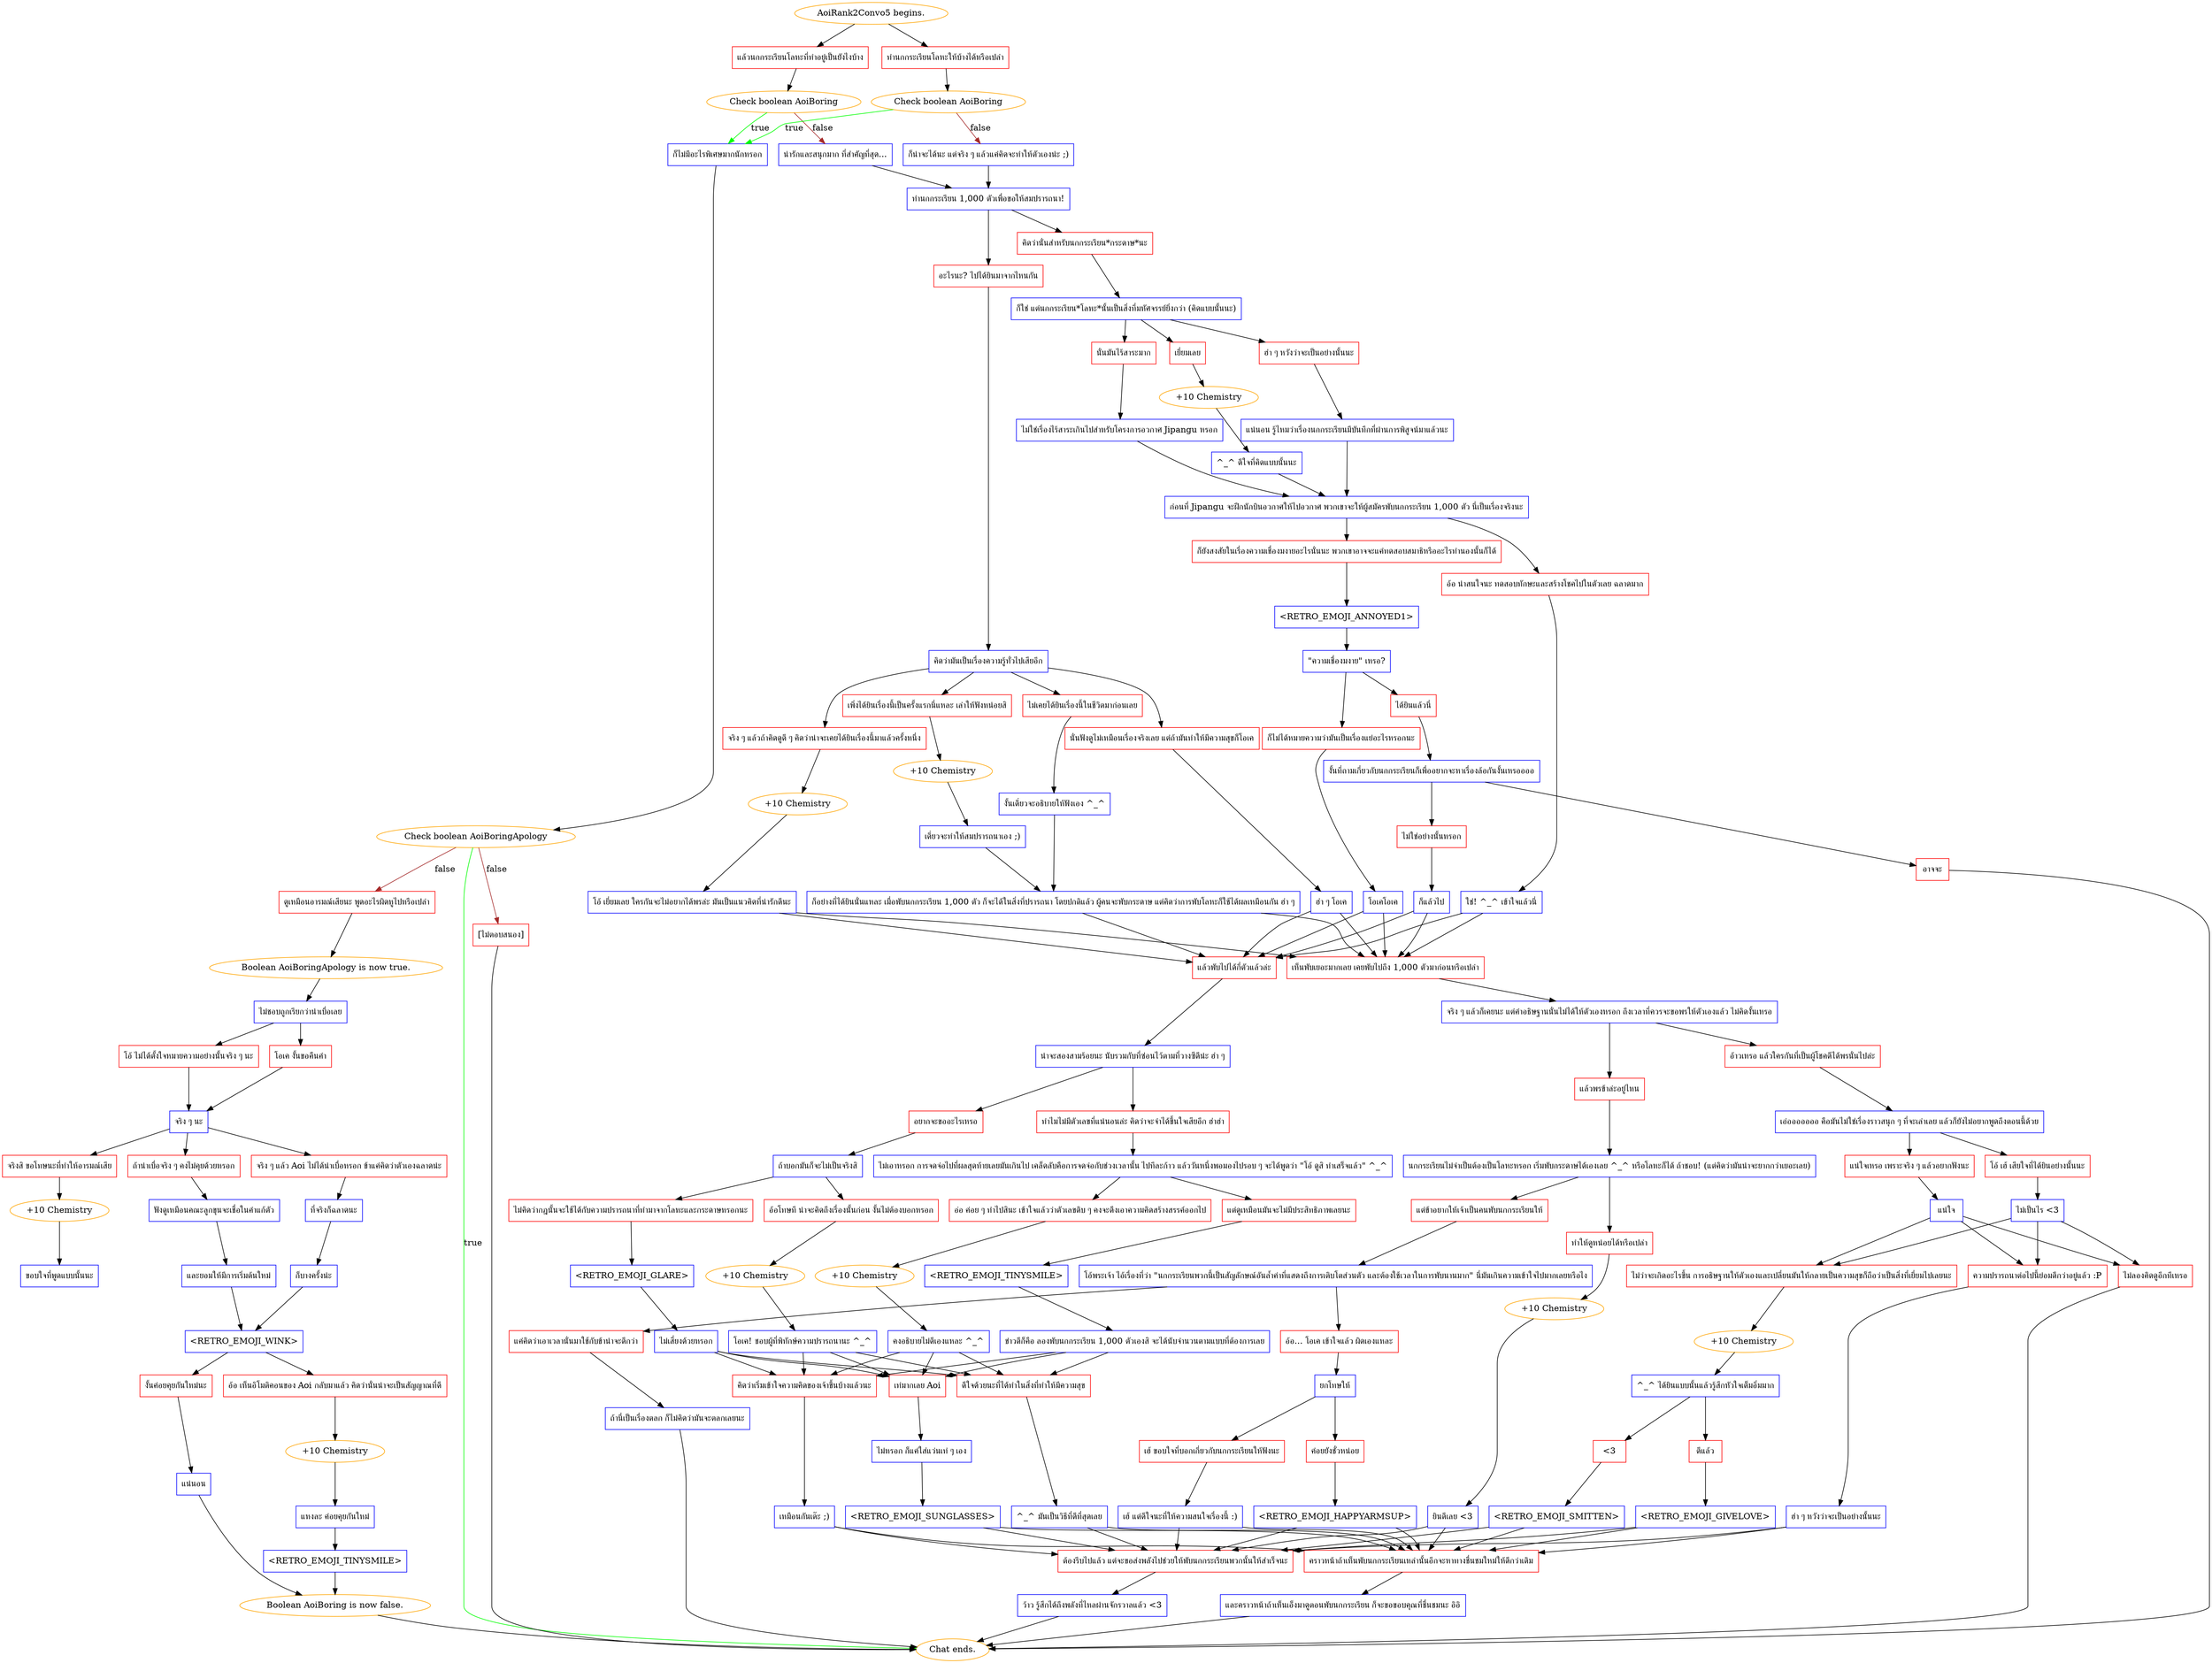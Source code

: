 digraph {
	"AoiRank2Convo5 begins." [color=orange];
		"AoiRank2Convo5 begins." -> j4195126198;
		"AoiRank2Convo5 begins." -> j2100498013;
	j4195126198 [label="แล้วนกกระเรียนโลหะที่ทำอยู่เป็นยังไงบ้าง",shape=box,color=red];
		j4195126198 -> j2372451672;
	j2100498013 [label="ทำนกกระเรียนโลหะให้บ้างได้หรือเปล่า",shape=box,color=red];
		j2100498013 -> j1999737066;
	j2372451672 [label="Check boolean AoiBoring",color=orange];
		j2372451672 -> j3344230972 [label=true,color=green];
		j2372451672 -> j1391818771 [label=false,color=brown];
	j1999737066 [label="Check boolean AoiBoring",color=orange];
		j1999737066 -> j3344230972 [label=true,color=green];
		j1999737066 -> j1902249172 [label=false,color=brown];
	j3344230972 [label="ก็ไม่มีอะไรพิเศษมากนักหรอก",shape=box,color=blue];
		j3344230972 -> j1233631701;
	j1391818771 [label="น่ารักและสนุกมาก ที่สำคัญที่สุด...",shape=box,color=blue];
		j1391818771 -> j1616971929;
	j1902249172 [label="ก็น่าจะได้นะ แต่จริง ๆ แล้วแค่คิดจะทำให้ตัวเองน่ะ ;)",shape=box,color=blue];
		j1902249172 -> j1616971929;
	j1233631701 [label="Check boolean AoiBoringApology",color=orange];
		j1233631701 -> "Chat ends." [label=true,color=green];
		j1233631701 -> j659098111 [label=false,color=brown];
		j1233631701 -> j186718899 [label=false,color=brown];
	j1616971929 [label="ทำนกกระเรียน 1,000 ตัวเพื่อขอให้สมปรารถนา!",shape=box,color=blue];
		j1616971929 -> j3115306257;
		j1616971929 -> j3832147335;
	"Chat ends." [color=orange];
	j659098111 [label="ดูเหมือนอารมณ์เสียนะ พูดอะไรผิดหูไปหรือเปล่า",shape=box,color=red];
		j659098111 -> j2028645992;
	j186718899 [label="[ไม่ตอบสนอง]",shape=box,color=red];
		j186718899 -> "Chat ends.";
	j3115306257 [label="คิดว่านั่นสำหรับนกกระเรียน*กระดาษ*นะ",shape=box,color=red];
		j3115306257 -> j1078029778;
	j3832147335 [label="อะไรนะ? ไปได้ยินมาจากไหนกัน",shape=box,color=red];
		j3832147335 -> j2679922932;
	j2028645992 [label="Boolean AoiBoringApology is now true.",color=orange];
		j2028645992 -> j2941217486;
	j1078029778 [label="ก็ใช่ แต่นกกระเรียน*โลหะ*นั้นเป็นสิ่งที่มหัศจรรย์ยิ่งกว่า (คิดแบบนั้นนะ)",shape=box,color=blue];
		j1078029778 -> j1913282669;
		j1078029778 -> j2829852609;
		j1078029778 -> j2955217130;
	j2679922932 [label="คิดว่ามันเป็นเรื่องความรู้ทั่วไปเสียอีก",shape=box,color=blue];
		j2679922932 -> j1208980076;
		j2679922932 -> j2708272002;
		j2679922932 -> j2575882763;
		j2679922932 -> j1701388126;
	j2941217486 [label="ไม่ชอบถูกเรียกว่าน่าเบื่อเลย",shape=box,color=blue];
		j2941217486 -> j3618549605;
		j2941217486 -> j1473140589;
	j1913282669 [label="ฮ่า ๆ หวังว่าจะเป็นอย่างนั้นนะ",shape=box,color=red];
		j1913282669 -> j3148791442;
	j2829852609 [label="เยี่ยมเลย",shape=box,color=red];
		j2829852609 -> j1236585723;
	j2955217130 [label="นั่นมันไร้สาระมาก",shape=box,color=red];
		j2955217130 -> j1738882678;
	j1208980076 [label="ไม่เคยได้ยินเรื่องนี้ในชีวิตมาก่อนเลย",shape=box,color=red];
		j1208980076 -> j2895280001;
	j2708272002 [label="เพิ่งได้ยินเรื่องนี้เป็นครั้งแรกนี่แหละ เล่าให้ฟังหน่อยสิ",shape=box,color=red];
		j2708272002 -> j1799427421;
	j2575882763 [label="จริง ๆ แล้วถ้าคิดดูดี ๆ คิดว่าน่าจะเคยได้ยินเรื่องนี้มาแล้วครั้งหนึ่ง",shape=box,color=red];
		j2575882763 -> j3066739073;
	j1701388126 [label="นั่นฟังดูไม่เหมือนเรื่องจริงเลย แต่ถ้ามันทำให้มีความสุขก็โอเค",shape=box,color=red];
		j1701388126 -> j4232017424;
	j3618549605 [label="โอ้ ไม่ได้ตั้งใจหมายความอย่างนั้นจริง ๆ นะ",shape=box,color=red];
		j3618549605 -> j2558644085;
	j1473140589 [label="โอเค งั้นขอคืนคำ",shape=box,color=red];
		j1473140589 -> j2558644085;
	j3148791442 [label="แน่นอน รู้ไหมว่าเรื่องนกกระเรียนมีบันทึกที่ผ่านการพิสูจน์มาแล้วนะ",shape=box,color=blue];
		j3148791442 -> j1309543267;
	j1236585723 [label="+10 Chemistry",color=orange];
		j1236585723 -> j3730072339;
	j1738882678 [label="ไม่ใช่เรื่องไร้สาระเกินไปสำหรับโครงการอวกาศ Jipangu หรอก",shape=box,color=blue];
		j1738882678 -> j1309543267;
	j2895280001 [label="งั้นเดี๋ยวจะอธิบายให้ฟังเอง ^_^",shape=box,color=blue];
		j2895280001 -> j3321896550;
	j1799427421 [label="+10 Chemistry",color=orange];
		j1799427421 -> j961431945;
	j3066739073 [label="+10 Chemistry",color=orange];
		j3066739073 -> j1891753581;
	j4232017424 [label="ฮ่า ๆ โอเค",shape=box,color=blue];
		j4232017424 -> j3329906787;
		j4232017424 -> j2947786596;
	j2558644085 [label="จริง ๆ นะ",shape=box,color=blue];
		j2558644085 -> j2208325290;
		j2558644085 -> j512315807;
		j2558644085 -> j1044516684;
	j1309543267 [label="ก่อนที่ Jipangu จะฝึกนักบินอวกาศให้ไปอวกาศ พวกเขาจะให้ผู้สมัครพับนกกระเรียน 1,000 ตัว นี่เป็นเรื่องจริงนะ",shape=box,color=blue];
		j1309543267 -> j2765207159;
		j1309543267 -> j673917601;
	j3730072339 [label="^_^ ดีใจที่คิดแบบนั้นนะ",shape=box,color=blue];
		j3730072339 -> j1309543267;
	j3321896550 [label="ก็อย่างที่ได้ยินนั่นแหละ เมื่อพับนกกระเรียน 1,000 ตัว ก็จะได้ในสิ่งที่ปรารถนา โดยปกติแล้ว ผู้คนจะพับกระดาษ แต่คิดว่าการพับโลหะก็ใช้ได้ผลเหมือนกัน ฮ่า ๆ",shape=box,color=blue];
		j3321896550 -> j3329906787;
		j3321896550 -> j2947786596;
	j961431945 [label="เดี๋ยวจะทำให้สมปรารถนาเอง ;)",shape=box,color=blue];
		j961431945 -> j3321896550;
	j1891753581 [label="โอ้ เยี่ยมเลย ใครกันจะไม่อยากได้พรล่ะ มันเป็นแนวคิดที่น่ารักดีนะ",shape=box,color=blue];
		j1891753581 -> j3329906787;
		j1891753581 -> j2947786596;
	j3329906787 [label="แล้วพับไปได้กี่ตัวแล้วล่ะ",shape=box,color=red];
		j3329906787 -> j1892382223;
	j2947786596 [label="เห็นพับเยอะมากเลย เคยพับไปถึง 1,000 ตัวมาก่อนหรือเปล่า",shape=box,color=red];
		j2947786596 -> j3727457357;
	j2208325290 [label="จริงสิ ขอโทษนะที่ทำให้อารมณ์เสีย",shape=box,color=red];
		j2208325290 -> j3596083397;
	j512315807 [label="จริง ๆ แล้ว Aoi ไม่ได้น่าเบื่อหรอก ข้าแค่คิดว่าตัวเองฉลาดน่ะ",shape=box,color=red];
		j512315807 -> j3171905317;
	j1044516684 [label="ถ้าน่าเบื่อจริง ๆ คงไม่คุยด้วยหรอก",shape=box,color=red];
		j1044516684 -> j3620471419;
	j2765207159 [label="ก็ยังสงสัยในเรื่องความเชื่องมงายอะไรนั่นนะ พวกเขาอาจจะแค่ทดสอบสมาธิหรืออะไรทำนองนั้นก็ได้",shape=box,color=red];
		j2765207159 -> j2473373165;
	j673917601 [label="อ้อ น่าสนใจนะ ทดสอบทักษะและสร้างโชคไปในตัวเลย ฉลาดมาก",shape=box,color=red];
		j673917601 -> j3725702916;
	j1892382223 [label="น่าจะสองสามร้อยนะ นับรวมกับที่ซ่อนไว้ตามที่วางซีดีน่ะ ฮ่า ๆ",shape=box,color=blue];
		j1892382223 -> j2856403646;
		j1892382223 -> j3382335240;
	j3727457357 [label="จริง ๆ แล้วก็เคยนะ แต่คำอธิษฐานนั่นไม่ได้ให้ตัวเองหรอก ถึงเวลาที่ควรจะขอพรให้ตัวเองแล้ว ไม่คิดงั้นเหรอ",shape=box,color=blue];
		j3727457357 -> j1825476044;
		j3727457357 -> j871373118;
	j3596083397 [label="+10 Chemistry",color=orange];
		j3596083397 -> j1951440617;
	j3171905317 [label="ที่จริงก็ฉลาดนะ",shape=box,color=blue];
		j3171905317 -> j1371091361;
	j3620471419 [label="ฟังดูเหมือนคณะลูกขุนจะเชื่อในคำแก้ตัว",shape=box,color=blue];
		j3620471419 -> j3434612280;
	j2473373165 [label="<RETRO_EMOJI_ANNOYED1>",shape=box,color=blue];
		j2473373165 -> j3927291142;
	j3725702916 [label="ใช่! ^_^ เข้าใจแล้วนี่",shape=box,color=blue];
		j3725702916 -> j3329906787;
		j3725702916 -> j2947786596;
	j2856403646 [label="ทำไมไม่มีตัวเลขที่แน่นอนล่ะ คิดว่าจะจำได้ขึ้นใจเสียอีก ฮ่าฮ่า",shape=box,color=red];
		j2856403646 -> j2400574126;
	j3382335240 [label="อยากจะขออะไรเหรอ",shape=box,color=red];
		j3382335240 -> j297737252;
	j1825476044 [label="อ้าวเหรอ แล้วใครกันที่เป็นผู้โชคดีได้พรนั่นไปล่ะ",shape=box,color=red];
		j1825476044 -> j243496630;
	j871373118 [label="แล้วพรข้าล่ะอยู่ไหน",shape=box,color=red];
		j871373118 -> j3339132876;
	j1951440617 [label="ขอบใจที่พูดแบบนั้นนะ",shape=box,color=blue];
	j1371091361 [label="ก็บางครั้งน่ะ",shape=box,color=blue];
		j1371091361 -> j2452464820;
	j3434612280 [label="และยอมให้มีการเริ่มต้นใหม่",shape=box,color=blue];
		j3434612280 -> j2452464820;
	j3927291142 [label="\"ความเชื่องมงาย\" เหรอ?",shape=box,color=blue];
		j3927291142 -> j3799409954;
		j3927291142 -> j1163805880;
	j2400574126 [label="ไม่เอาหรอก การจดจ่อไปที่ผลสุดท้ายเลยมันเกินไป เคล็ดลับคือการจดจ่อกับช่วงเวลานั้น ไปทีละก้าว แล้ววันหนึ่งพอมองไปรอบ ๆ จะได้พูดว่า \"โอ้ ดูสิ ทำเสร็จแล้ว\" ^_^",shape=box,color=blue];
		j2400574126 -> j2774096941;
		j2400574126 -> j2643671287;
	j297737252 [label="ถ้าบอกมันก็จะไม่เป็นจริงสิ",shape=box,color=blue];
		j297737252 -> j2047131026;
		j297737252 -> j4226473546;
	j243496630 [label="เอ่อออออออ คือมันไม่ใช่เรื่องราวสนุก ๆ ที่จะเล่าเลย แล้วก็ยังไม่อยากพูดถึงตอนนี้ด้วย",shape=box,color=blue];
		j243496630 -> j4159827143;
		j243496630 -> j1323547713;
	j3339132876 [label="นกกระเรียนไม่จำเป็นต้องเป็นโลหะหรอก เริ่มพับกระดาษได้เองเลย ^_^ หรือโลหะก็ได้ ถ้าชอบ! (แต่คิดว่ามันน่าจะยากกว่าเยอะเลย)",shape=box,color=blue];
		j3339132876 -> j4274619831;
		j3339132876 -> j4048138078;
	j2452464820 [label="<RETRO_EMOJI_WINK>",shape=box,color=blue];
		j2452464820 -> j4229167381;
		j2452464820 -> j2406173484;
	j3799409954 [label="ได้ยินแล้วนี่",shape=box,color=red];
		j3799409954 -> j2325842894;
	j1163805880 [label="ก็ไม่ได้หมายความว่ามันเป็นเรื่องแย่อะไรหรอกนะ",shape=box,color=red];
		j1163805880 -> j1416223359;
	j2774096941 [label="อ๋อ ค่อย ๆ ทำไปสินะ เข้าใจแล้วว่าตัวเลขดิบ ๆ คงจะดึงเอาความคิดสร้างสรรค์ออกไป",shape=box,color=red];
		j2774096941 -> j1640859730;
	j2643671287 [label="แต่ดูเหมือนมันจะไม่มีประสิทธิภาพเลยนะ",shape=box,color=red];
		j2643671287 -> j1524742364;
	j2047131026 [label="อ้อโทษที น่าจะคิดถึงเรื่องนั้นก่อน งั้นไม่ต้องบอกหรอก",shape=box,color=red];
		j2047131026 -> j1955005665;
	j4226473546 [label="ไม่คิดว่ากฎนั้นจะใช้ได้กับความปรารถนาที่ทำมาจากโลหะและกระดาษหรอกนะ",shape=box,color=red];
		j4226473546 -> j220191275;
	j4159827143 [label="โอ้ เฮ้ เสียใจที่ได้ยินอย่างนั้นนะ",shape=box,color=red];
		j4159827143 -> j3216365813;
	j1323547713 [label="แน่ใจเหรอ เพราะจริง ๆ แล้วอยากฟังนะ",shape=box,color=red];
		j1323547713 -> j1704459514;
	j4274619831 [label="ทำให้ดูหน่อยได้หรือเปล่า",shape=box,color=red];
		j4274619831 -> j92076617;
	j4048138078 [label="แต่ข้าอยากให้เจ้าเป็นคนพับนกกระเรียนให้",shape=box,color=red];
		j4048138078 -> j3294768494;
	j4229167381 [label="งั้นค่อยคุยกันใหม่นะ",shape=box,color=red];
		j4229167381 -> j2958166959;
	j2406173484 [label="อ้อ เห็นอิโมติคอนของ Aoi กลับมาแล้ว คิดว่านั่นน่าจะเป็นสัญญาณที่ดี",shape=box,color=red];
		j2406173484 -> j1265627593;
	j2325842894 [label="งั้นที่ถามเกี่ยวกับนกกระเรียนก็เพื่ออยากจะหาเรื่องล้อกันงั้นเหรออออ",shape=box,color=blue];
		j2325842894 -> j2989169742;
		j2325842894 -> j227133728;
	j1416223359 [label="โอเคโอเค",shape=box,color=blue];
		j1416223359 -> j3329906787;
		j1416223359 -> j2947786596;
	j1640859730 [label="+10 Chemistry",color=orange];
		j1640859730 -> j2386965797;
	j1524742364 [label="<RETRO_EMOJI_TINYSMILE>",shape=box,color=blue];
		j1524742364 -> j4244661103;
	j1955005665 [label="+10 Chemistry",color=orange];
		j1955005665 -> j1230698766;
	j220191275 [label="<RETRO_EMOJI_GLARE>",shape=box,color=blue];
		j220191275 -> j110405136;
	j3216365813 [label="ไม่เป็นไร <3",shape=box,color=blue];
		j3216365813 -> j4289964864;
		j3216365813 -> j2275906644;
		j3216365813 -> j3285702424;
	j1704459514 [label="แน่ใจ",shape=box,color=blue];
		j1704459514 -> j4289964864;
		j1704459514 -> j2275906644;
		j1704459514 -> j3285702424;
	j92076617 [label="+10 Chemistry",color=orange];
		j92076617 -> j1758490648;
	j3294768494 [label="โอ้พระเจ้า ไอ้เรื่องที่ว่า \"นกกระเรียนพวกนี้เป็นสัญลักษณ์อันล้ำค่าที่แสดงถึงการเติบโตส่วนตัว และต้องใช้เวลาในการพับนานมาก\" นี่มันเกินความเข้าใจไปมากเลยหรือไง",shape=box,color=blue];
		j3294768494 -> j2644888359;
		j3294768494 -> j582239174;
	j2958166959 [label="แน่นอน",shape=box,color=blue];
		j2958166959 -> j2581611291;
	j1265627593 [label="+10 Chemistry",color=orange];
		j1265627593 -> j2434722464;
	j2989169742 [label="อาจจะ",shape=box,color=red];
		j2989169742 -> "Chat ends.";
	j227133728 [label="ไม่ใช่อย่างนั้นหรอก",shape=box,color=red];
		j227133728 -> j3520816808;
	j2386965797 [label="คงอธิบายไม่ดีเองแหละ ^_^",shape=box,color=blue];
		j2386965797 -> j2027558772;
		j2386965797 -> j1212543411;
		j2386965797 -> j4076753293;
	j4244661103 [label="ข่าวดีก็คือ ลองพับนกกระเรียน 1,000 ตัวเองสิ จะได้นับจำนวนตามแบบที่ต้องการเลย",shape=box,color=blue];
		j4244661103 -> j2027558772;
		j4244661103 -> j1212543411;
		j4244661103 -> j4076753293;
	j1230698766 [label="โอเค! ชอบผู้ที่พิทักษ์ความปรารถนานะ ^_^",shape=box,color=blue];
		j1230698766 -> j2027558772;
		j1230698766 -> j1212543411;
		j1230698766 -> j4076753293;
	j110405136 [label="ไม่เสี่ยงด้วยหรอก",shape=box,color=blue];
		j110405136 -> j2027558772;
		j110405136 -> j1212543411;
		j110405136 -> j4076753293;
	j4289964864 [label="ความปรารถนาต่อไปนี้ย่อมดีกว่าอยู่แล้ว :P",shape=box,color=red];
		j4289964864 -> j4209471834;
	j2275906644 [label="ไม่ว่าจะเกิดอะไรขึ้น การอธิษฐานให้ตัวเองและเปลี่ยนมันให้กลายเป็นความสุขก็ถือว่าเป็นสิ่งที่เยี่ยมไปเลยนะ",shape=box,color=red];
		j2275906644 -> j577864604;
	j3285702424 [label="ไม่ลองคิดดูอีกทีเหรอ",shape=box,color=red];
		j3285702424 -> "Chat ends.";
	j1758490648 [label="ยินดีเลย <3",shape=box,color=blue];
		j1758490648 -> j3404265843;
		j1758490648 -> j2283286089;
	j2644888359 [label="แค่คิดว่าเอาเวลานั่นมาใช้กับข้าน่าจะดีกว่า",shape=box,color=red];
		j2644888359 -> j3095256044;
	j582239174 [label="อ้อ... โอเค เข้าใจแล้ว ผิดเองแหละ",shape=box,color=red];
		j582239174 -> j296396148;
	j2581611291 [label="Boolean AoiBoring is now false.",color=orange];
		j2581611291 -> "Chat ends.";
	j2434722464 [label="แหงละ ค่อยคุยกันใหม่",shape=box,color=blue];
		j2434722464 -> j153386734;
	j3520816808 [label="ก็แล้วไป",shape=box,color=blue];
		j3520816808 -> j3329906787;
		j3520816808 -> j2947786596;
	j2027558772 [label="คิดว่าเริ่มเข้าใจความคิดของเจ้าขึ้นบ้างแล้วนะ",shape=box,color=red];
		j2027558772 -> j2543395699;
	j1212543411 [label="เท่มากเลย Aoi",shape=box,color=red];
		j1212543411 -> j1550736917;
	j4076753293 [label="ดีใจด้วยนะที่ได้ทำในสิ่งที่ทำให้มีความสุข",shape=box,color=red];
		j4076753293 -> j2517137715;
	j4209471834 [label="ฮ่า ๆ หวังว่าจะเป็นอย่างนั้นนะ",shape=box,color=blue];
		j4209471834 -> j3404265843;
		j4209471834 -> j2283286089;
	j577864604 [label="+10 Chemistry",color=orange];
		j577864604 -> j1207752728;
	j3404265843 [label="คราวหน้าถ้าเห็นพับนกกระเรียนเหล่านั้นอีกจะหาทางชื่นชมใหม่ให้ดีกว่าเดิม",shape=box,color=red];
		j3404265843 -> j4241652015;
	j2283286089 [label="ต้องรีบไปแล้ว แต่จะขอส่งพลังไปช่วยให้พับนกกระเรียนพวกนั้นให้สำเร็จนะ",shape=box,color=red];
		j2283286089 -> j2551216734;
	j3095256044 [label="ถ้านี่เป็นเรื่องตลก ก็ไม่คิดว่ามันจะตลกเลยนะ",shape=box,color=blue];
		j3095256044 -> "Chat ends.";
	j296396148 [label="ยกโทษให้",shape=box,color=blue];
		j296396148 -> j2889500510;
		j296396148 -> j813387355;
	j153386734 [label="<RETRO_EMOJI_TINYSMILE>",shape=box,color=blue];
		j153386734 -> j2581611291;
	j2543395699 [label="เหมือนกันเด๊ะ ;)",shape=box,color=blue];
		j2543395699 -> j3404265843;
		j2543395699 -> j2283286089;
	j1550736917 [label="ไม่หรอก ก็แค่ใส่แว่นเท่ ๆ เอง",shape=box,color=blue];
		j1550736917 -> j184961436;
	j2517137715 [label="^_^ มันเป็นวิธีที่ดีที่สุดเลย",shape=box,color=blue];
		j2517137715 -> j3404265843;
		j2517137715 -> j2283286089;
	j1207752728 [label="^_^ ได้ยินแบบนั้นแล้วรู้สึกหัวใจเต็มอิ่มมาก",shape=box,color=blue];
		j1207752728 -> j3028851923;
		j1207752728 -> j2199581515;
	j4241652015 [label="และคราวหน้าถ้าเห็นเอ็งมาดูตอนพับนกกระเรียน ก็จะขอขอบคุณที่ชื่นชมนะ อิอิ",shape=box,color=blue];
		j4241652015 -> "Chat ends.";
	j2551216734 [label="ว้าว รู้สึกได้ถึงพลังที่ไหลผ่านจักรวาลแล้ว <3",shape=box,color=blue];
		j2551216734 -> "Chat ends.";
	j2889500510 [label="เฮ้ ขอบใจที่บอกเกี่ยวกับนกกระเรียนให้ฟังนะ",shape=box,color=red];
		j2889500510 -> j212123823;
	j813387355 [label="ค่อยยังชั่วหน่อย",shape=box,color=red];
		j813387355 -> j2333387811;
	j184961436 [label="<RETRO_EMOJI_SUNGLASSES>",shape=box,color=blue];
		j184961436 -> j3404265843;
		j184961436 -> j2283286089;
	j3028851923 [label="ดีแล้ว",shape=box,color=red];
		j3028851923 -> j1818811614;
	j2199581515 [label="<3",shape=box,color=red];
		j2199581515 -> j2264621764;
	j212123823 [label="เฮ้ แต่ดีใจนะที่ให้ความสนใจเรื่องนี้ :)",shape=box,color=blue];
		j212123823 -> j3404265843;
		j212123823 -> j2283286089;
	j2333387811 [label="<RETRO_EMOJI_HAPPYARMSUP>",shape=box,color=blue];
		j2333387811 -> j3404265843;
		j2333387811 -> j2283286089;
	j1818811614 [label="<RETRO_EMOJI_GIVELOVE>",shape=box,color=blue];
		j1818811614 -> j3404265843;
		j1818811614 -> j2283286089;
	j2264621764 [label="<RETRO_EMOJI_SMITTEN>",shape=box,color=blue];
		j2264621764 -> j3404265843;
		j2264621764 -> j2283286089;
}